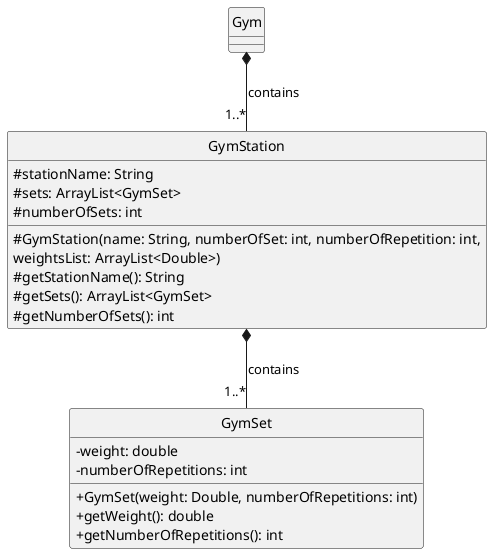 @startuml
skinparam classAttributeIconSize 0
hide circle 

class GymStation {
    # stationName: String
    # sets: ArrayList<GymSet>
    # numberOfSets: int

    # GymStation(name: String, numberOfSet: int, numberOfRepetition: int,
    weightsList: ArrayList<Double>)
    # getStationName(): String
    # getSets(): ArrayList<GymSet>
    # getNumberOfSets(): int
}

class GymSet {
    - weight: double
    - numberOfRepetitions: int

    + GymSet(weight: Double, numberOfRepetitions: int)
    + getWeight(): double
    + getNumberOfRepetitions(): int
}

Gym *-- "1..*" GymStation: contains
GymStation *-- "1..*" GymSet: contains
@enduml
